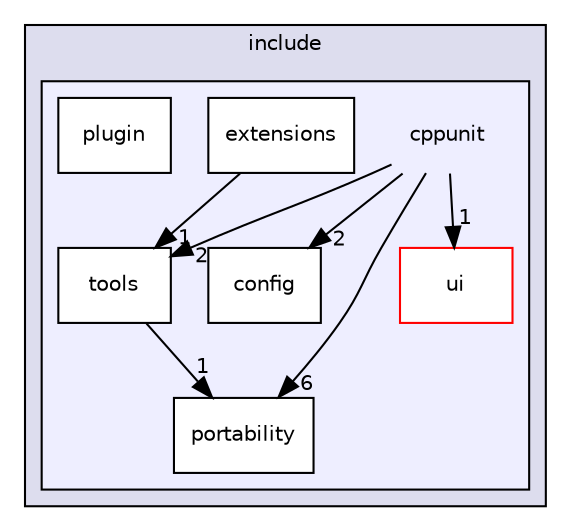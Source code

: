 digraph "cppunit" {
  compound=true
  node [ fontsize="10", fontname="Helvetica"];
  edge [ labelfontsize="10", labelfontname="Helvetica"];
  subgraph clusterdir_d44c64559bbebec7f509842c48db8b23 {
    graph [ bgcolor="#ddddee", pencolor="black", label="include" fontname="Helvetica", fontsize="10", URL="dir_d44c64559bbebec7f509842c48db8b23.html"]
  subgraph clusterdir_a5e3211bd68405d5945af2cd60218f51 {
    graph [ bgcolor="#eeeeff", pencolor="black", label="" URL="dir_a5e3211bd68405d5945af2cd60218f51.html"];
    dir_a5e3211bd68405d5945af2cd60218f51 [shape=plaintext label="cppunit"];
    dir_d8da05982244f7fc89f37a7a447f2d74 [shape=box label="config" color="black" fillcolor="white" style="filled" URL="dir_d8da05982244f7fc89f37a7a447f2d74.html"];
    dir_372c2abdd00654fa8f29f5c89031676d [shape=box label="extensions" color="black" fillcolor="white" style="filled" URL="dir_372c2abdd00654fa8f29f5c89031676d.html"];
    dir_049f00900054a603531d20d88cc39f6f [shape=box label="plugin" color="black" fillcolor="white" style="filled" URL="dir_049f00900054a603531d20d88cc39f6f.html"];
    dir_ba2a4a3a284960cb5e490c57e3886afc [shape=box label="portability" color="black" fillcolor="white" style="filled" URL="dir_ba2a4a3a284960cb5e490c57e3886afc.html"];
    dir_26d43355070f5c39e66a61b46022a4d1 [shape=box label="tools" color="black" fillcolor="white" style="filled" URL="dir_26d43355070f5c39e66a61b46022a4d1.html"];
    dir_fd612b74aa2d313b560515f1c78ec58e [shape=box label="ui" color="red" fillcolor="white" style="filled" URL="dir_fd612b74aa2d313b560515f1c78ec58e.html"];
  }
  }
  dir_26d43355070f5c39e66a61b46022a4d1->dir_ba2a4a3a284960cb5e490c57e3886afc [headlabel="1", labeldistance=1.5 headhref="dir_000004_000008.html"];
  dir_372c2abdd00654fa8f29f5c89031676d->dir_26d43355070f5c39e66a61b46022a4d1 [headlabel="1", labeldistance=1.5 headhref="dir_000005_000004.html"];
  dir_a5e3211bd68405d5945af2cd60218f51->dir_fd612b74aa2d313b560515f1c78ec58e [headlabel="1", labeldistance=1.5 headhref="dir_000003_000009.html"];
  dir_a5e3211bd68405d5945af2cd60218f51->dir_ba2a4a3a284960cb5e490c57e3886afc [headlabel="6", labeldistance=1.5 headhref="dir_000003_000008.html"];
  dir_a5e3211bd68405d5945af2cd60218f51->dir_26d43355070f5c39e66a61b46022a4d1 [headlabel="2", labeldistance=1.5 headhref="dir_000003_000004.html"];
  dir_a5e3211bd68405d5945af2cd60218f51->dir_d8da05982244f7fc89f37a7a447f2d74 [headlabel="2", labeldistance=1.5 headhref="dir_000003_000006.html"];
}
